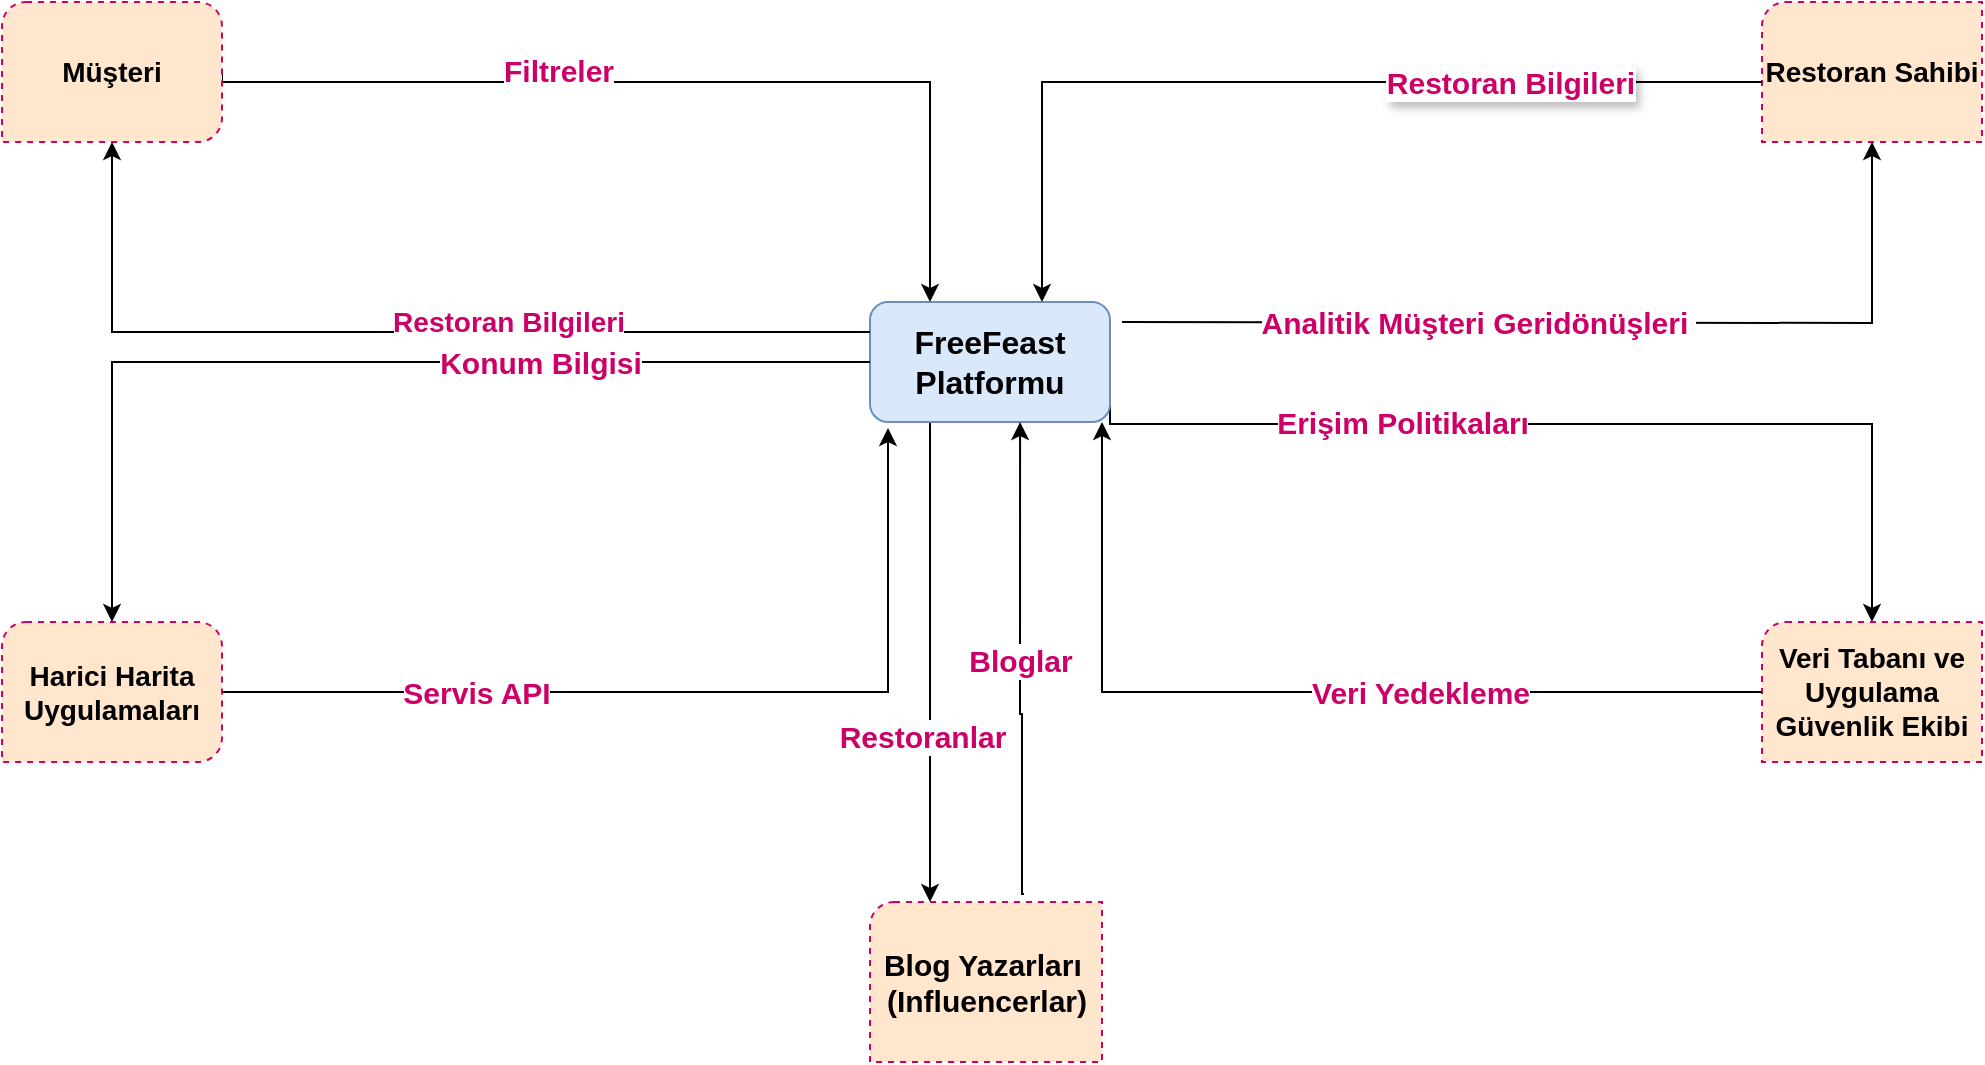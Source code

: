 <mxfile version="24.1.0" type="device">
  <diagram name="Sayfa -1" id="MfSLXrImfOUiVQUGTLpp">
    <mxGraphModel dx="2261" dy="844" grid="1" gridSize="10" guides="1" tooltips="1" connect="1" arrows="1" fold="1" page="1" pageScale="1" pageWidth="827" pageHeight="1169" math="0" shadow="0">
      <root>
        <mxCell id="0" />
        <mxCell id="1" parent="0" />
        <mxCell id="na73IyhjL6tXmZK1OvMJ-11" value="&lt;b&gt;&lt;font color=&quot;#cc0066&quot; style=&quot;font-size: 15px;&quot;&gt;Erişim Politikaları&lt;/font&gt;&lt;/b&gt;" style="edgeStyle=orthogonalEdgeStyle;rounded=0;orthogonalLoop=1;jettySize=auto;html=1;exitX=1;exitY=0.75;exitDx=0;exitDy=0;" parent="1" source="na73IyhjL6tXmZK1OvMJ-1" target="na73IyhjL6tXmZK1OvMJ-7" edge="1">
          <mxGeometry x="-0.347" y="1" relative="1" as="geometry">
            <mxPoint x="210" y="350" as="sourcePoint" />
            <Array as="points">
              <mxPoint x="194" y="371" />
              <mxPoint x="575" y="371" />
            </Array>
            <mxPoint as="offset" />
          </mxGeometry>
        </mxCell>
        <mxCell id="na73IyhjL6tXmZK1OvMJ-22" value="Restoranlar" style="edgeStyle=orthogonalEdgeStyle;rounded=0;orthogonalLoop=1;jettySize=auto;html=1;exitX=0.25;exitY=1;exitDx=0;exitDy=0;fontColor=#CC0066;fontSize=15;fontStyle=1" parent="1" source="na73IyhjL6tXmZK1OvMJ-1" edge="1">
          <mxGeometry x="0.312" y="-4" relative="1" as="geometry">
            <mxPoint x="104" y="610" as="targetPoint" />
            <mxPoint as="offset" />
          </mxGeometry>
        </mxCell>
        <mxCell id="na73IyhjL6tXmZK1OvMJ-1" value="&lt;b&gt;&lt;font style=&quot;font-size: 16px;&quot;&gt;FreeFeast Platformu&lt;/font&gt;&lt;/b&gt;" style="rounded=1;whiteSpace=wrap;html=1;fillColor=#dae8fc;strokeColor=#6c8ebf;" parent="1" vertex="1">
          <mxGeometry x="74" y="310" width="120" height="60" as="geometry" />
        </mxCell>
        <mxCell id="na73IyhjL6tXmZK1OvMJ-3" value="&lt;b&gt;&lt;font style=&quot;font-size: 14px;&quot;&gt;Restoran Sahibi&lt;/font&gt;&lt;/b&gt;" style="verticalLabelPosition=middle;verticalAlign=middle;html=1;shape=mxgraph.basic.corner_round_rect;dx=6;whiteSpace=wrap;fillColor=#ffe6cc;strokeColor=#CC0066;labelPosition=center;align=center;labelBorderColor=none;dashed=1;" parent="1" vertex="1">
          <mxGeometry x="520" y="160" width="110" height="70" as="geometry" />
        </mxCell>
        <mxCell id="na73IyhjL6tXmZK1OvMJ-4" value="Restoran Bilgileri" style="edgeStyle=orthogonalEdgeStyle;rounded=0;orthogonalLoop=1;jettySize=auto;html=1;fontSize=15;fontColor=#CC0066;fontStyle=1;textShadow=1;" parent="1" source="na73IyhjL6tXmZK1OvMJ-3" edge="1">
          <mxGeometry x="-0.462" relative="1" as="geometry">
            <mxPoint x="160" y="310" as="targetPoint" />
            <Array as="points">
              <mxPoint x="160" y="200" />
            </Array>
            <mxPoint as="offset" />
          </mxGeometry>
        </mxCell>
        <mxCell id="na73IyhjL6tXmZK1OvMJ-5" value="&lt;font size=&quot;1&quot; color=&quot;#cc0066&quot; style=&quot;&quot;&gt;&lt;b style=&quot;font-size: 15px;&quot;&gt;Analitik Müşteri Geridönüşleri&amp;nbsp;&lt;/b&gt;&lt;/font&gt;" style="edgeStyle=orthogonalEdgeStyle;rounded=0;orthogonalLoop=1;jettySize=auto;html=1;entryX=0.5;entryY=1;entryDx=0;entryDy=0;entryPerimeter=0;" parent="1" target="na73IyhjL6tXmZK1OvMJ-3" edge="1">
          <mxGeometry x="-0.234" relative="1" as="geometry">
            <mxPoint x="200" y="320" as="sourcePoint" />
            <mxPoint as="offset" />
          </mxGeometry>
        </mxCell>
        <mxCell id="na73IyhjL6tXmZK1OvMJ-7" value="&lt;span style=&quot;font-size: 14px;&quot;&gt;&lt;b&gt;Veri Tabanı ve Uygulama Güvenlik Ekibi&lt;/b&gt;&lt;/span&gt;" style="verticalLabelPosition=middle;verticalAlign=middle;html=1;shape=mxgraph.basic.corner_round_rect;dx=6;whiteSpace=wrap;fillColor=#ffe6cc;strokeColor=#CC0066;labelPosition=center;align=center;labelBorderColor=none;dashed=1;" parent="1" vertex="1">
          <mxGeometry x="520" y="470" width="110" height="70" as="geometry" />
        </mxCell>
        <mxCell id="na73IyhjL6tXmZK1OvMJ-8" value="&lt;b&gt;&lt;font color=&quot;#cc0066&quot; style=&quot;font-size: 15px;&quot;&gt;Veri Yedekleme&lt;/font&gt;&lt;/b&gt;" style="edgeStyle=orthogonalEdgeStyle;rounded=0;orthogonalLoop=1;jettySize=auto;html=1;exitX=0;exitY=0.5;exitDx=0;exitDy=0;exitPerimeter=0;" parent="1" source="na73IyhjL6tXmZK1OvMJ-7" edge="1">
          <mxGeometry x="-0.264" relative="1" as="geometry">
            <mxPoint x="190" y="370" as="targetPoint" />
            <Array as="points">
              <mxPoint x="190" y="505" />
            </Array>
            <mxPoint as="offset" />
          </mxGeometry>
        </mxCell>
        <mxCell id="na73IyhjL6tXmZK1OvMJ-18" value="&lt;font style=&quot;font-size: 15px;&quot;&gt;&lt;br&gt;&lt;b style=&quot;color: rgb(0, 0, 0); font-family: Helvetica; font-style: normal; font-variant-ligatures: normal; font-variant-caps: normal; letter-spacing: normal; orphans: 2; text-align: center; text-indent: 0px; text-transform: none; widows: 2; word-spacing: 0px; -webkit-text-stroke-width: 0px; white-space: nowrap; text-decoration-thickness: initial; text-decoration-style: initial; text-decoration-color: initial;&quot;&gt;&lt;font style=&quot;font-size: 15px;&quot; color=&quot;#cc0066&quot;&gt;Filtreler&lt;/font&gt;&lt;/b&gt;&lt;br&gt;&lt;/font&gt;" style="edgeStyle=orthogonalEdgeStyle;rounded=0;orthogonalLoop=1;jettySize=auto;html=1;exitX=1;exitY=0.5;exitDx=0;exitDy=0;exitPerimeter=0;entryX=0.25;entryY=0;entryDx=0;entryDy=0;" parent="1" source="na73IyhjL6tXmZK1OvMJ-14" target="na73IyhjL6tXmZK1OvMJ-1" edge="1">
          <mxGeometry x="-0.264" y="15" relative="1" as="geometry">
            <Array as="points">
              <mxPoint x="-250" y="200" />
              <mxPoint x="104" y="200" />
            </Array>
            <mxPoint as="offset" />
          </mxGeometry>
        </mxCell>
        <mxCell id="na73IyhjL6tXmZK1OvMJ-14" value="&lt;font style=&quot;font-size: 14px;&quot;&gt;&lt;b style=&quot;&quot;&gt;Müşteri&lt;/b&gt;&lt;/font&gt;" style="verticalLabelPosition=middle;verticalAlign=middle;html=1;shape=mxgraph.basic.three_corner_round_rect;dx=6;whiteSpace=wrap;fillColor=#ffe6cc;strokeColor=#CC0066;dashed=1;labelPosition=center;align=center;" parent="1" vertex="1">
          <mxGeometry x="-360" y="160" width="110" height="70" as="geometry" />
        </mxCell>
        <mxCell id="na73IyhjL6tXmZK1OvMJ-16" style="edgeStyle=orthogonalEdgeStyle;rounded=0;orthogonalLoop=1;jettySize=auto;html=1;exitX=0;exitY=0.25;exitDx=0;exitDy=0;entryX=0.5;entryY=1;entryDx=0;entryDy=0;entryPerimeter=0;" parent="1" source="na73IyhjL6tXmZK1OvMJ-1" target="na73IyhjL6tXmZK1OvMJ-14" edge="1">
          <mxGeometry relative="1" as="geometry" />
        </mxCell>
        <mxCell id="na73IyhjL6tXmZK1OvMJ-17" value="&lt;b&gt;&lt;font color=&quot;#cc0066&quot; style=&quot;font-size: 14px;&quot;&gt;Restoran Bilgileri&lt;/font&gt;&lt;/b&gt;" style="edgeLabel;html=1;align=center;verticalAlign=middle;resizable=0;points=[];" parent="na73IyhjL6tXmZK1OvMJ-16" vertex="1" connectable="0">
          <mxGeometry x="-0.04" y="3" relative="1" as="geometry">
            <mxPoint x="46" y="-8" as="offset" />
          </mxGeometry>
        </mxCell>
        <mxCell id="na73IyhjL6tXmZK1OvMJ-20" value="&lt;b&gt;&lt;font color=&quot;#cc0066&quot; style=&quot;font-size: 15px;&quot;&gt;Servis API&lt;/font&gt;&lt;/b&gt;" style="edgeStyle=orthogonalEdgeStyle;rounded=0;orthogonalLoop=1;jettySize=auto;html=1;exitX=1;exitY=0.5;exitDx=0;exitDy=0;exitPerimeter=0;entryX=0.075;entryY=1.05;entryDx=0;entryDy=0;entryPerimeter=0;" parent="1" source="na73IyhjL6tXmZK1OvMJ-19" target="na73IyhjL6tXmZK1OvMJ-1" edge="1">
          <mxGeometry x="-0.454" relative="1" as="geometry">
            <mxPoint as="offset" />
          </mxGeometry>
        </mxCell>
        <mxCell id="na73IyhjL6tXmZK1OvMJ-19" value="&lt;span style=&quot;font-size: 14px;&quot;&gt;&lt;b&gt;Harici Harita Uygulamaları&lt;/b&gt;&lt;/span&gt;" style="verticalLabelPosition=middle;verticalAlign=middle;html=1;shape=mxgraph.basic.three_corner_round_rect;dx=6;whiteSpace=wrap;fillColor=#ffe6cc;strokeColor=#CC0066;dashed=1;labelPosition=center;align=center;" parent="1" vertex="1">
          <mxGeometry x="-360" y="470" width="110" height="70" as="geometry" />
        </mxCell>
        <mxCell id="na73IyhjL6tXmZK1OvMJ-21" value="&lt;b&gt;&lt;font color=&quot;#cc0066&quot; style=&quot;font-size: 15px;&quot;&gt;Konum Bilgisi&lt;/font&gt;&lt;/b&gt;" style="edgeStyle=orthogonalEdgeStyle;rounded=0;orthogonalLoop=1;jettySize=auto;html=1;exitX=0;exitY=0.5;exitDx=0;exitDy=0;entryX=0.5;entryY=0;entryDx=0;entryDy=0;entryPerimeter=0;" parent="1" source="na73IyhjL6tXmZK1OvMJ-1" target="na73IyhjL6tXmZK1OvMJ-19" edge="1">
          <mxGeometry x="-0.352" relative="1" as="geometry">
            <mxPoint as="offset" />
          </mxGeometry>
        </mxCell>
        <mxCell id="na73IyhjL6tXmZK1OvMJ-24" value="&lt;span style=&quot;font-size: 15px;&quot;&gt;&lt;b&gt;Blog Yazarları&amp;nbsp;&lt;/b&gt;&lt;/span&gt;&lt;div&gt;&lt;span style=&quot;font-size: 15px;&quot;&gt;&lt;b&gt;(Influencerlar)&lt;/b&gt;&lt;/span&gt;&lt;/div&gt;" style="verticalLabelPosition=middle;verticalAlign=middle;html=1;shape=mxgraph.basic.corner_round_rect;dx=6;fillColor=#ffe6cc;strokeColor=#CC0066;dashed=1;labelPosition=center;align=center;" parent="1" vertex="1">
          <mxGeometry x="74" y="610" width="116" height="80" as="geometry" />
        </mxCell>
        <mxCell id="na73IyhjL6tXmZK1OvMJ-25" value="&lt;font color=&quot;#cc0066&quot; style=&quot;font-size: 15px;&quot;&gt;&lt;b&gt;Bloglar&lt;/b&gt;&lt;/font&gt;" style="edgeStyle=orthogonalEdgeStyle;rounded=0;orthogonalLoop=1;jettySize=auto;html=1;entryX=0.592;entryY=1.117;entryDx=0;entryDy=0;entryPerimeter=0;exitX=0.664;exitY=-0.05;exitDx=0;exitDy=0;exitPerimeter=0;" parent="1" source="na73IyhjL6tXmZK1OvMJ-24" edge="1">
          <mxGeometry relative="1" as="geometry">
            <mxPoint x="170" y="654.48" as="sourcePoint" />
            <mxPoint x="149.04" y="370" as="targetPoint" />
            <Array as="points">
              <mxPoint x="150" y="606" />
              <mxPoint x="150" y="516" />
              <mxPoint x="149" y="516" />
            </Array>
          </mxGeometry>
        </mxCell>
      </root>
    </mxGraphModel>
  </diagram>
</mxfile>
